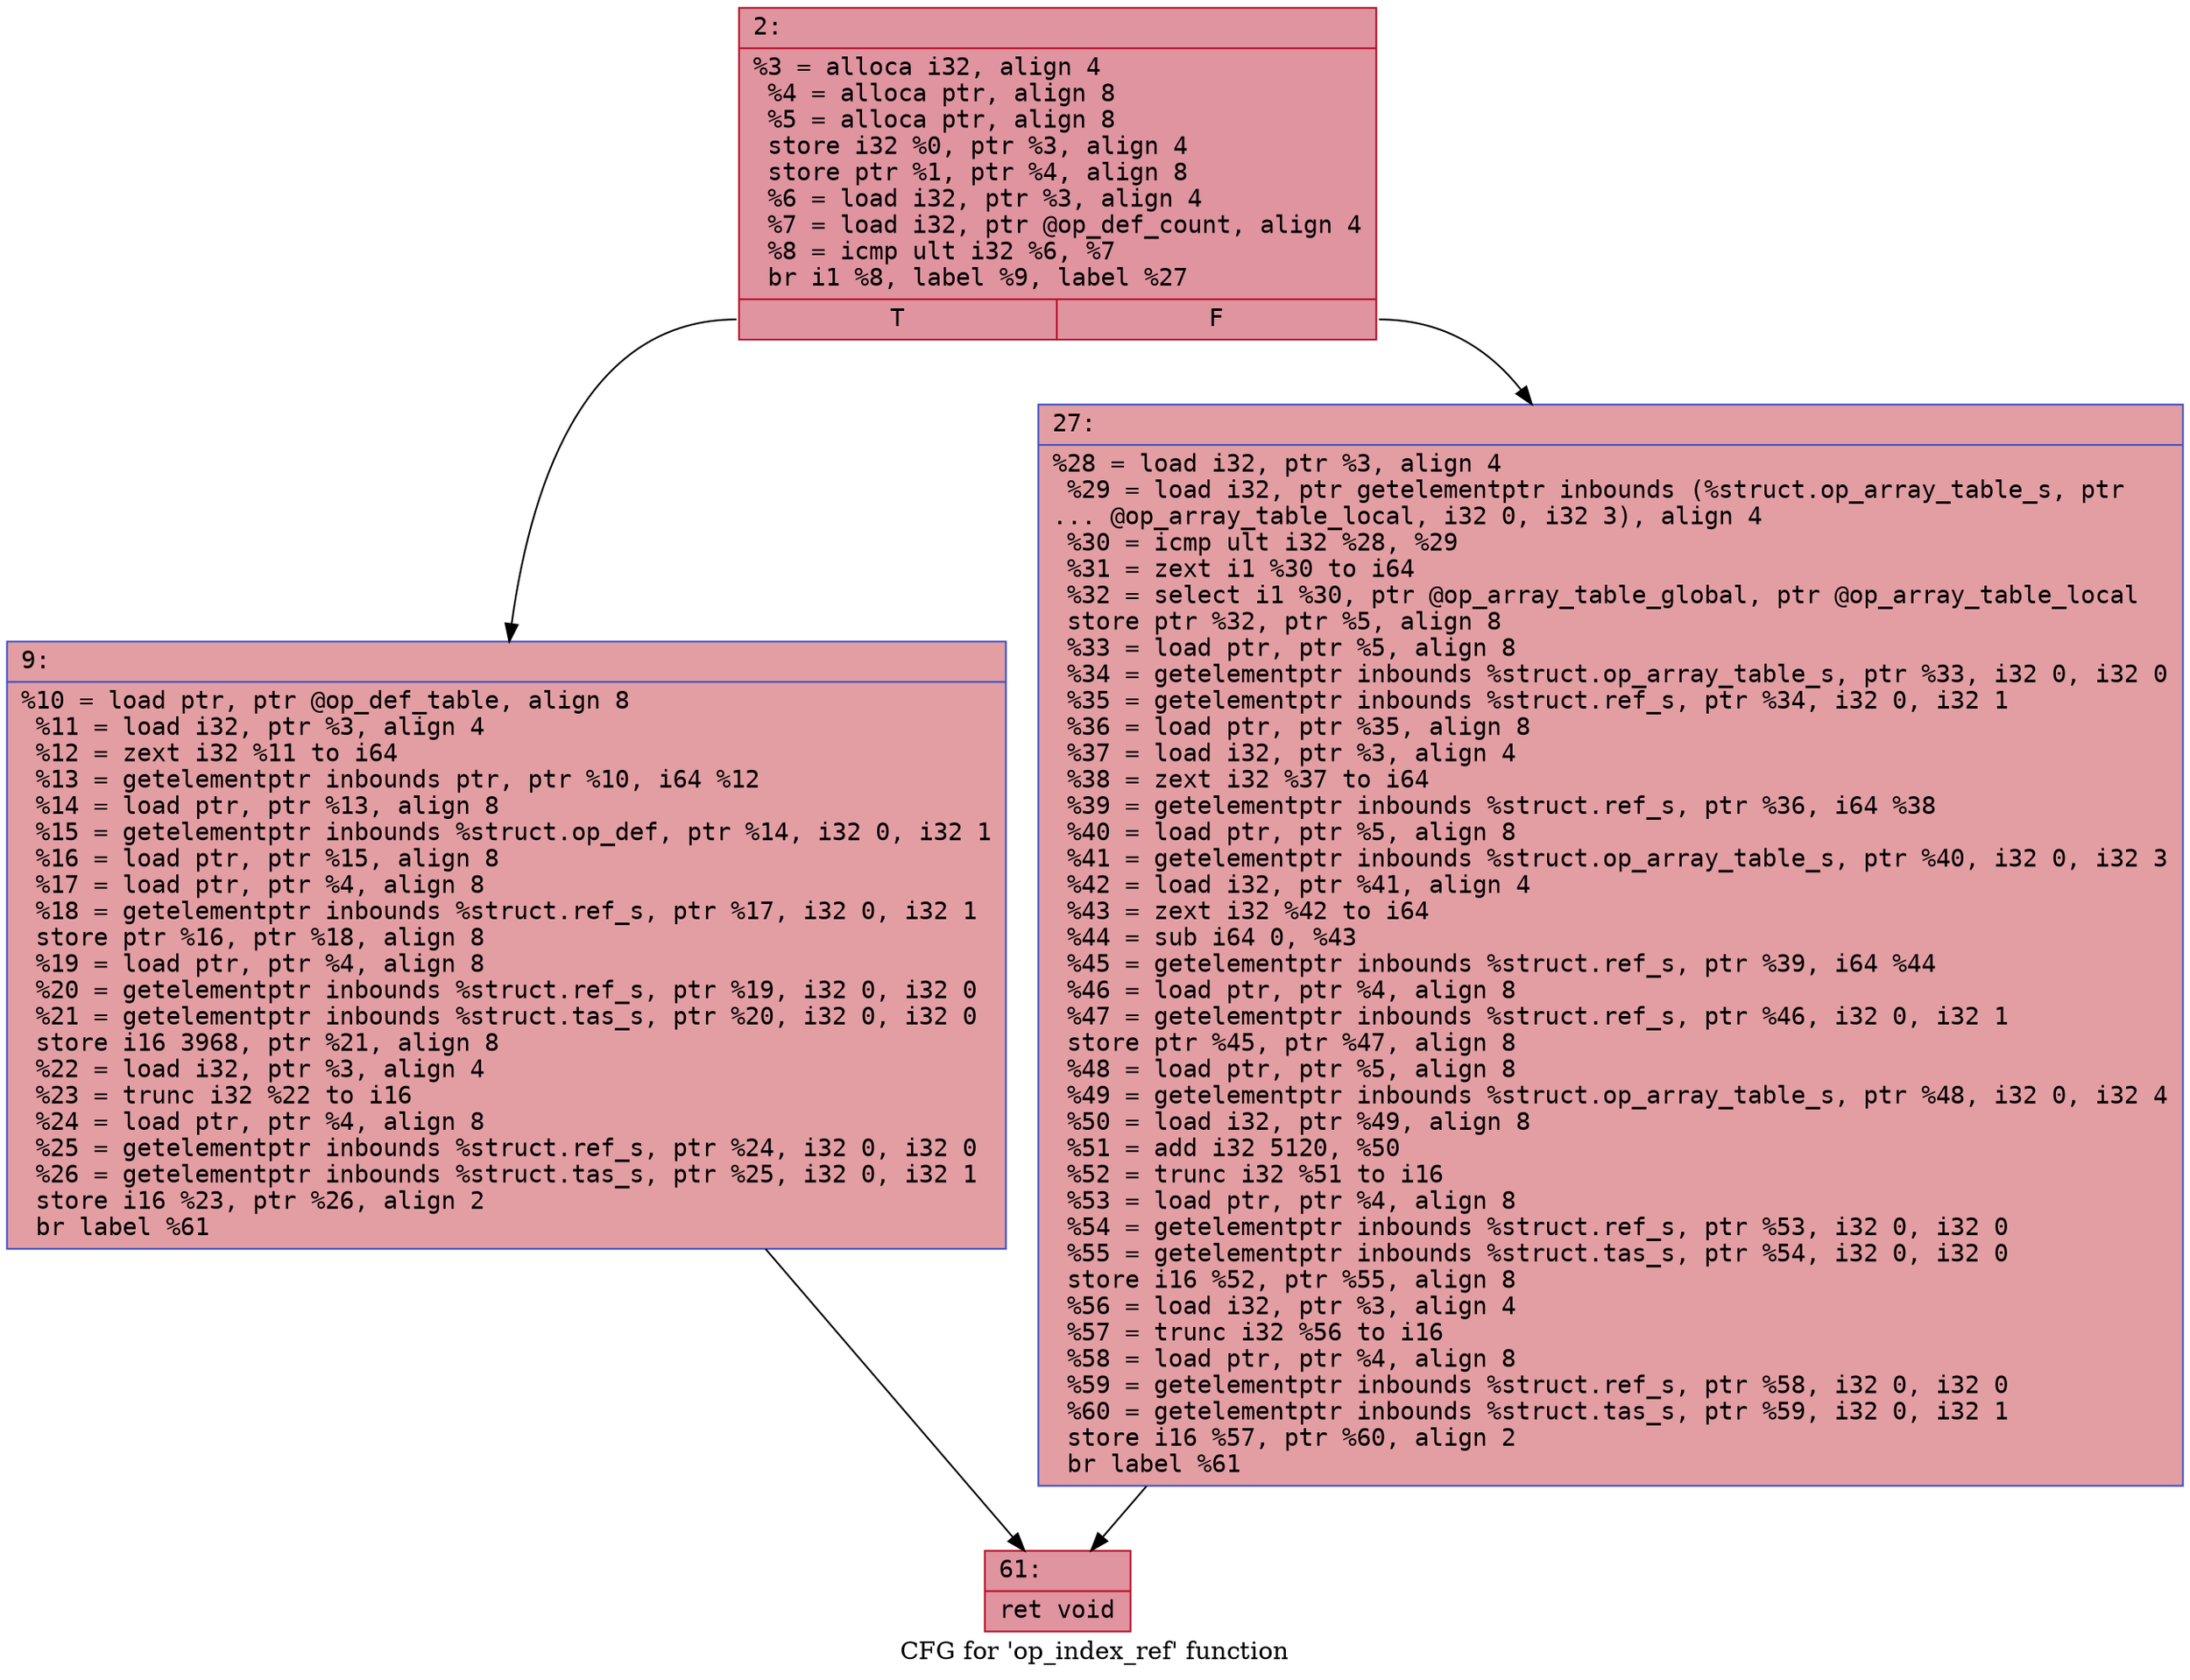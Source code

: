 digraph "CFG for 'op_index_ref' function" {
	label="CFG for 'op_index_ref' function";

	Node0x600003595c70 [shape=record,color="#b70d28ff", style=filled, fillcolor="#b70d2870" fontname="Courier",label="{2:\l|  %3 = alloca i32, align 4\l  %4 = alloca ptr, align 8\l  %5 = alloca ptr, align 8\l  store i32 %0, ptr %3, align 4\l  store ptr %1, ptr %4, align 8\l  %6 = load i32, ptr %3, align 4\l  %7 = load i32, ptr @op_def_count, align 4\l  %8 = icmp ult i32 %6, %7\l  br i1 %8, label %9, label %27\l|{<s0>T|<s1>F}}"];
	Node0x600003595c70:s0 -> Node0x600003595db0[tooltip="2 -> 9\nProbability 50.00%" ];
	Node0x600003595c70:s1 -> Node0x600003595e00[tooltip="2 -> 27\nProbability 50.00%" ];
	Node0x600003595db0 [shape=record,color="#3d50c3ff", style=filled, fillcolor="#be242e70" fontname="Courier",label="{9:\l|  %10 = load ptr, ptr @op_def_table, align 8\l  %11 = load i32, ptr %3, align 4\l  %12 = zext i32 %11 to i64\l  %13 = getelementptr inbounds ptr, ptr %10, i64 %12\l  %14 = load ptr, ptr %13, align 8\l  %15 = getelementptr inbounds %struct.op_def, ptr %14, i32 0, i32 1\l  %16 = load ptr, ptr %15, align 8\l  %17 = load ptr, ptr %4, align 8\l  %18 = getelementptr inbounds %struct.ref_s, ptr %17, i32 0, i32 1\l  store ptr %16, ptr %18, align 8\l  %19 = load ptr, ptr %4, align 8\l  %20 = getelementptr inbounds %struct.ref_s, ptr %19, i32 0, i32 0\l  %21 = getelementptr inbounds %struct.tas_s, ptr %20, i32 0, i32 0\l  store i16 3968, ptr %21, align 8\l  %22 = load i32, ptr %3, align 4\l  %23 = trunc i32 %22 to i16\l  %24 = load ptr, ptr %4, align 8\l  %25 = getelementptr inbounds %struct.ref_s, ptr %24, i32 0, i32 0\l  %26 = getelementptr inbounds %struct.tas_s, ptr %25, i32 0, i32 1\l  store i16 %23, ptr %26, align 2\l  br label %61\l}"];
	Node0x600003595db0 -> Node0x600003595e50[tooltip="9 -> 61\nProbability 100.00%" ];
	Node0x600003595e00 [shape=record,color="#3d50c3ff", style=filled, fillcolor="#be242e70" fontname="Courier",label="{27:\l|  %28 = load i32, ptr %3, align 4\l  %29 = load i32, ptr getelementptr inbounds (%struct.op_array_table_s, ptr\l... @op_array_table_local, i32 0, i32 3), align 4\l  %30 = icmp ult i32 %28, %29\l  %31 = zext i1 %30 to i64\l  %32 = select i1 %30, ptr @op_array_table_global, ptr @op_array_table_local\l  store ptr %32, ptr %5, align 8\l  %33 = load ptr, ptr %5, align 8\l  %34 = getelementptr inbounds %struct.op_array_table_s, ptr %33, i32 0, i32 0\l  %35 = getelementptr inbounds %struct.ref_s, ptr %34, i32 0, i32 1\l  %36 = load ptr, ptr %35, align 8\l  %37 = load i32, ptr %3, align 4\l  %38 = zext i32 %37 to i64\l  %39 = getelementptr inbounds %struct.ref_s, ptr %36, i64 %38\l  %40 = load ptr, ptr %5, align 8\l  %41 = getelementptr inbounds %struct.op_array_table_s, ptr %40, i32 0, i32 3\l  %42 = load i32, ptr %41, align 4\l  %43 = zext i32 %42 to i64\l  %44 = sub i64 0, %43\l  %45 = getelementptr inbounds %struct.ref_s, ptr %39, i64 %44\l  %46 = load ptr, ptr %4, align 8\l  %47 = getelementptr inbounds %struct.ref_s, ptr %46, i32 0, i32 1\l  store ptr %45, ptr %47, align 8\l  %48 = load ptr, ptr %5, align 8\l  %49 = getelementptr inbounds %struct.op_array_table_s, ptr %48, i32 0, i32 4\l  %50 = load i32, ptr %49, align 8\l  %51 = add i32 5120, %50\l  %52 = trunc i32 %51 to i16\l  %53 = load ptr, ptr %4, align 8\l  %54 = getelementptr inbounds %struct.ref_s, ptr %53, i32 0, i32 0\l  %55 = getelementptr inbounds %struct.tas_s, ptr %54, i32 0, i32 0\l  store i16 %52, ptr %55, align 8\l  %56 = load i32, ptr %3, align 4\l  %57 = trunc i32 %56 to i16\l  %58 = load ptr, ptr %4, align 8\l  %59 = getelementptr inbounds %struct.ref_s, ptr %58, i32 0, i32 0\l  %60 = getelementptr inbounds %struct.tas_s, ptr %59, i32 0, i32 1\l  store i16 %57, ptr %60, align 2\l  br label %61\l}"];
	Node0x600003595e00 -> Node0x600003595e50[tooltip="27 -> 61\nProbability 100.00%" ];
	Node0x600003595e50 [shape=record,color="#b70d28ff", style=filled, fillcolor="#b70d2870" fontname="Courier",label="{61:\l|  ret void\l}"];
}
